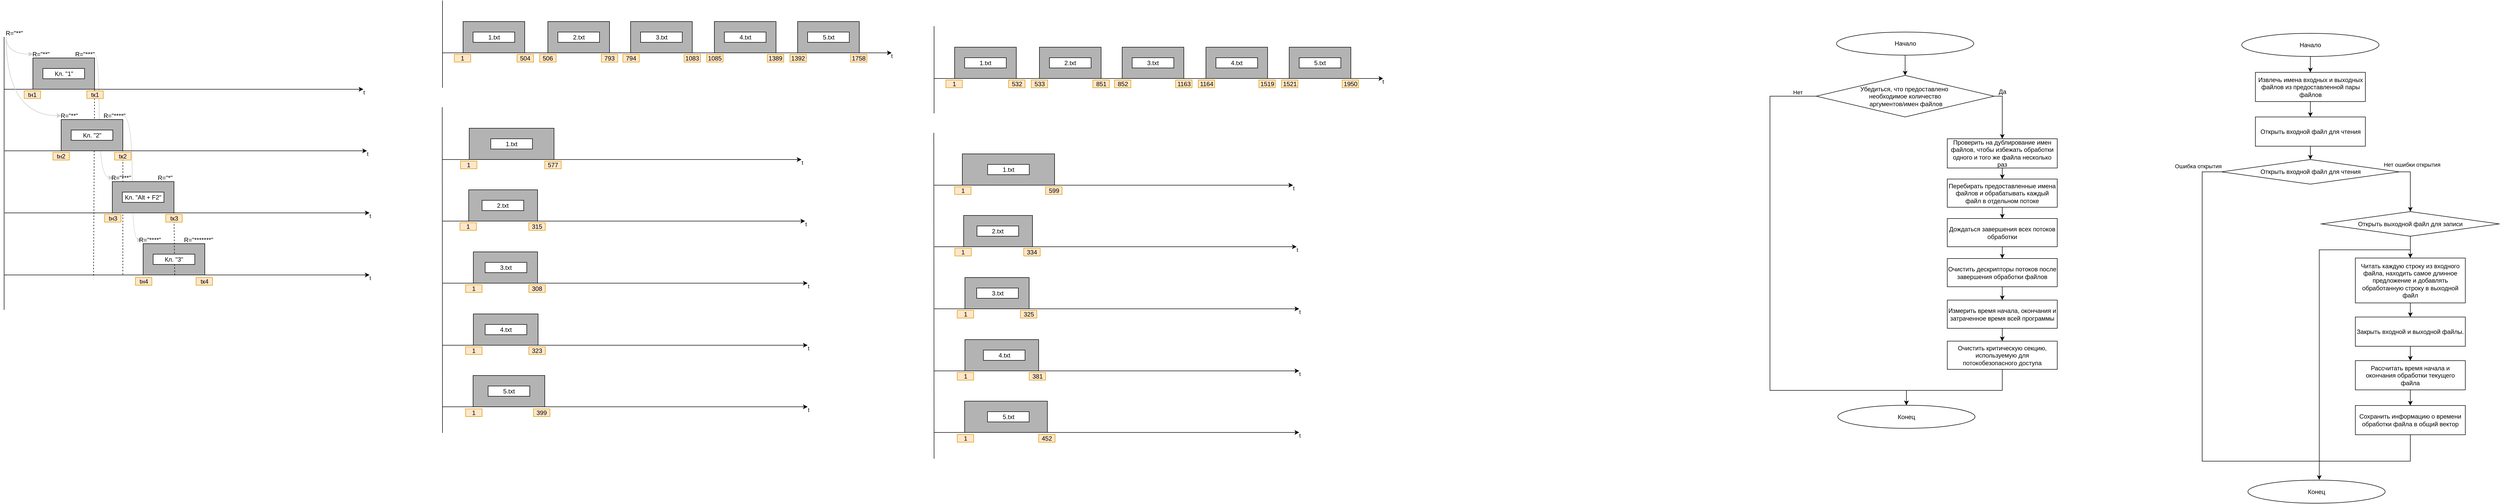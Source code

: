 <mxfile version="24.5.4" type="device">
  <diagram name="Страница — 1" id="N7Sg3UH5Ts3uhFPLQ2yA">
    <mxGraphModel dx="2266" dy="1137" grid="0" gridSize="10" guides="1" tooltips="1" connect="1" arrows="1" fold="1" page="1" pageScale="1" pageWidth="827" pageHeight="1169" math="0" shadow="0">
      <root>
        <mxCell id="0" />
        <mxCell id="1" parent="0" />
        <mxCell id="wEMUQGd51u5xN57m91uB-100" value="" style="rounded=0;whiteSpace=wrap;html=1;fillColor=#B3B3B3;strokeColor=#000000;" parent="1" vertex="1">
          <mxGeometry x="927" y="386" width="134" height="61" as="geometry" />
        </mxCell>
        <mxCell id="5lqwtr8k2KFm3o20Jcil-53" value="" style="endArrow=classic;html=1;rounded=0;exitX=1;exitY=0.5;exitDx=0;exitDy=0;entryX=0;entryY=0.5;entryDx=0;entryDy=0;edgeStyle=orthogonalEdgeStyle;curved=1;strokeColor=#CCCCCC;" parent="1" source="5lqwtr8k2KFm3o20Jcil-29" target="5lqwtr8k2KFm3o20Jcil-50" edge="1">
          <mxGeometry width="50" height="50" relative="1" as="geometry">
            <mxPoint x="315" y="272" as="sourcePoint" />
            <mxPoint x="365" y="222" as="targetPoint" />
          </mxGeometry>
        </mxCell>
        <mxCell id="5lqwtr8k2KFm3o20Jcil-49" value="" style="endArrow=classic;html=1;rounded=0;exitX=1;exitY=0.5;exitDx=0;exitDy=0;entryX=0;entryY=0.5;entryDx=0;entryDy=0;edgeStyle=orthogonalEdgeStyle;curved=1;strokeColor=#CCCCCC;" parent="1" source="5lqwtr8k2KFm3o20Jcil-25" target="5lqwtr8k2KFm3o20Jcil-40" edge="1">
          <mxGeometry width="50" height="50" relative="1" as="geometry">
            <mxPoint x="257" y="158" as="sourcePoint" />
            <mxPoint x="307" y="108" as="targetPoint" />
            <Array as="points">
              <mxPoint x="208" y="122" />
              <mxPoint x="208" y="362" />
            </Array>
          </mxGeometry>
        </mxCell>
        <mxCell id="5lqwtr8k2KFm3o20Jcil-17" value="" style="endArrow=none;dashed=1;html=1;rounded=0;entryX=1;entryY=1;entryDx=0;entryDy=0;" parent="1" target="5lqwtr8k2KFm3o20Jcil-13" edge="1">
          <mxGeometry width="50" height="50" relative="1" as="geometry">
            <mxPoint x="254" y="551" as="sourcePoint" />
            <mxPoint x="209" y="200" as="targetPoint" />
          </mxGeometry>
        </mxCell>
        <mxCell id="5lqwtr8k2KFm3o20Jcil-14" value="" style="endArrow=none;dashed=1;html=1;rounded=0;entryX=1;entryY=1;entryDx=0;entryDy=0;" parent="1" target="5lqwtr8k2KFm3o20Jcil-11" edge="1">
          <mxGeometry width="50" height="50" relative="1" as="geometry">
            <mxPoint x="197" y="553" as="sourcePoint" />
            <mxPoint x="109" y="235" as="targetPoint" />
          </mxGeometry>
        </mxCell>
        <mxCell id="5lqwtr8k2KFm3o20Jcil-1" value="" style="endArrow=none;html=1;rounded=0;strokeWidth=1;" parent="1" edge="1">
          <mxGeometry width="50" height="50" relative="1" as="geometry">
            <mxPoint x="23" y="620" as="sourcePoint" />
            <mxPoint x="23" y="88" as="targetPoint" />
          </mxGeometry>
        </mxCell>
        <mxCell id="5lqwtr8k2KFm3o20Jcil-3" value="" style="endArrow=classic;html=1;rounded=0;" parent="1" edge="1">
          <mxGeometry width="50" height="50" relative="1" as="geometry">
            <mxPoint x="23" y="190" as="sourcePoint" />
            <mxPoint x="722" y="190" as="targetPoint" />
          </mxGeometry>
        </mxCell>
        <mxCell id="5lqwtr8k2KFm3o20Jcil-4" value="t" style="edgeLabel;html=1;align=center;verticalAlign=middle;resizable=0;points=[];" parent="5lqwtr8k2KFm3o20Jcil-3" vertex="1" connectable="0">
          <mxGeometry x="0.98" y="-2" relative="1" as="geometry">
            <mxPoint x="8" y="4" as="offset" />
          </mxGeometry>
        </mxCell>
        <mxCell id="5lqwtr8k2KFm3o20Jcil-5" value="" style="endArrow=classic;html=1;rounded=0;" parent="1" edge="1">
          <mxGeometry width="50" height="50" relative="1" as="geometry">
            <mxPoint x="24" y="310" as="sourcePoint" />
            <mxPoint x="729" y="310" as="targetPoint" />
          </mxGeometry>
        </mxCell>
        <mxCell id="5lqwtr8k2KFm3o20Jcil-6" value="t" style="edgeLabel;html=1;align=center;verticalAlign=middle;resizable=0;points=[];" parent="5lqwtr8k2KFm3o20Jcil-5" vertex="1" connectable="0">
          <mxGeometry x="0.98" y="-2" relative="1" as="geometry">
            <mxPoint x="8" y="4" as="offset" />
          </mxGeometry>
        </mxCell>
        <mxCell id="5lqwtr8k2KFm3o20Jcil-7" value="" style="endArrow=classic;html=1;rounded=0;" parent="1" edge="1">
          <mxGeometry width="50" height="50" relative="1" as="geometry">
            <mxPoint x="24" y="431" as="sourcePoint" />
            <mxPoint x="734" y="431" as="targetPoint" />
          </mxGeometry>
        </mxCell>
        <mxCell id="5lqwtr8k2KFm3o20Jcil-8" value="t" style="edgeLabel;html=1;align=center;verticalAlign=middle;resizable=0;points=[];" parent="5lqwtr8k2KFm3o20Jcil-7" vertex="1" connectable="0">
          <mxGeometry x="0.98" y="-2" relative="1" as="geometry">
            <mxPoint x="8" y="4" as="offset" />
          </mxGeometry>
        </mxCell>
        <mxCell id="5lqwtr8k2KFm3o20Jcil-9" value="" style="endArrow=classic;html=1;rounded=0;" parent="1" edge="1">
          <mxGeometry width="50" height="50" relative="1" as="geometry">
            <mxPoint x="23" y="552" as="sourcePoint" />
            <mxPoint x="734" y="552" as="targetPoint" />
          </mxGeometry>
        </mxCell>
        <mxCell id="5lqwtr8k2KFm3o20Jcil-10" value="t" style="edgeLabel;html=1;align=center;verticalAlign=middle;resizable=0;points=[];" parent="5lqwtr8k2KFm3o20Jcil-9" vertex="1" connectable="0">
          <mxGeometry x="0.98" y="-2" relative="1" as="geometry">
            <mxPoint x="8" y="4" as="offset" />
          </mxGeometry>
        </mxCell>
        <mxCell id="5lqwtr8k2KFm3o20Jcil-11" value="" style="rounded=0;whiteSpace=wrap;html=1;fillColor=#B3B3B3;strokeColor=#000000;" parent="1" vertex="1">
          <mxGeometry x="79" y="129" width="120" height="61" as="geometry" />
        </mxCell>
        <mxCell id="5lqwtr8k2KFm3o20Jcil-12" value="" style="rounded=0;whiteSpace=wrap;html=1;fillColor=#B3B3B3;strokeColor=#000000;" parent="1" vertex="1">
          <mxGeometry x="233.5" y="370" width="120" height="61" as="geometry" />
        </mxCell>
        <mxCell id="5lqwtr8k2KFm3o20Jcil-13" value="" style="rounded=0;whiteSpace=wrap;html=1;fillColor=#B3B3B3;strokeColor=#000000;" parent="1" vertex="1">
          <mxGeometry x="134" y="249" width="120" height="61" as="geometry" />
        </mxCell>
        <mxCell id="5lqwtr8k2KFm3o20Jcil-18" value="" style="rounded=0;whiteSpace=wrap;html=1;fillColor=#B3B3B3;strokeColor=#000000;" parent="1" vertex="1">
          <mxGeometry x="293.5" y="491" width="120" height="61" as="geometry" />
        </mxCell>
        <mxCell id="5lqwtr8k2KFm3o20Jcil-19" value="" style="endArrow=none;dashed=1;html=1;rounded=0;entryX=1;entryY=1;entryDx=0;entryDy=0;" parent="1" target="5lqwtr8k2KFm3o20Jcil-12" edge="1">
          <mxGeometry width="50" height="50" relative="1" as="geometry">
            <mxPoint x="355" y="552" as="sourcePoint" />
            <mxPoint x="264" y="320" as="targetPoint" />
          </mxGeometry>
        </mxCell>
        <mxCell id="5lqwtr8k2KFm3o20Jcil-20" value="Кл. &quot;1&quot;" style="rounded=0;whiteSpace=wrap;html=1;" parent="1" vertex="1">
          <mxGeometry x="98.5" y="149.5" width="81" height="20" as="geometry" />
        </mxCell>
        <mxCell id="5lqwtr8k2KFm3o20Jcil-21" value="Кл. &quot;2&quot;" style="rounded=0;whiteSpace=wrap;html=1;" parent="1" vertex="1">
          <mxGeometry x="153.5" y="269.5" width="81" height="20" as="geometry" />
        </mxCell>
        <mxCell id="5lqwtr8k2KFm3o20Jcil-22" value="Кл. &quot;Alt + F2&quot;" style="rounded=0;whiteSpace=wrap;html=1;" parent="1" vertex="1">
          <mxGeometry x="253" y="390.5" width="81" height="20" as="geometry" />
        </mxCell>
        <mxCell id="5lqwtr8k2KFm3o20Jcil-23" value="Кл. &quot;3&quot;" style="rounded=0;whiteSpace=wrap;html=1;" parent="1" vertex="1">
          <mxGeometry x="313" y="511.5" width="81" height="20" as="geometry" />
        </mxCell>
        <mxCell id="5lqwtr8k2KFm3o20Jcil-24" value="R=&quot;**&quot;" style="text;html=1;align=center;verticalAlign=middle;whiteSpace=wrap;rounded=0;" parent="1" vertex="1">
          <mxGeometry x="79" y="114" width="32" height="15" as="geometry" />
        </mxCell>
        <mxCell id="5lqwtr8k2KFm3o20Jcil-25" value="R=&quot;***&quot;" style="text;html=1;align=center;verticalAlign=middle;whiteSpace=wrap;rounded=0;" parent="1" vertex="1">
          <mxGeometry x="162" y="114" width="37" height="15" as="geometry" />
        </mxCell>
        <mxCell id="5lqwtr8k2KFm3o20Jcil-28" value="R=&quot;**&quot;" style="text;html=1;align=center;verticalAlign=middle;whiteSpace=wrap;rounded=0;" parent="1" vertex="1">
          <mxGeometry x="134" y="234" width="32" height="15" as="geometry" />
        </mxCell>
        <mxCell id="5lqwtr8k2KFm3o20Jcil-29" value="R=&quot;****&quot;" style="text;html=1;align=center;verticalAlign=middle;whiteSpace=wrap;rounded=0;" parent="1" vertex="1">
          <mxGeometry x="222" y="234" width="32" height="15" as="geometry" />
        </mxCell>
        <mxCell id="5lqwtr8k2KFm3o20Jcil-31" value="tк1" style="text;html=1;align=center;verticalAlign=middle;whiteSpace=wrap;rounded=0;fillColor=#ffe6cc;strokeColor=#d79b00;" parent="1" vertex="1">
          <mxGeometry x="184" y="193" width="32" height="15" as="geometry" />
        </mxCell>
        <mxCell id="5lqwtr8k2KFm3o20Jcil-33" value="tн1" style="text;html=1;align=center;verticalAlign=middle;whiteSpace=wrap;rounded=0;fillColor=#ffe6cc;strokeColor=#d79b00;" parent="1" vertex="1">
          <mxGeometry x="62" y="193" width="32" height="15" as="geometry" />
        </mxCell>
        <mxCell id="5lqwtr8k2KFm3o20Jcil-38" value="tн2" style="text;html=1;align=center;verticalAlign=middle;whiteSpace=wrap;rounded=0;fillColor=#ffe6cc;strokeColor=#d79b00;" parent="1" vertex="1">
          <mxGeometry x="118" y="313" width="32" height="15" as="geometry" />
        </mxCell>
        <mxCell id="5lqwtr8k2KFm3o20Jcil-39" value="tк2" style="text;html=1;align=center;verticalAlign=middle;whiteSpace=wrap;rounded=0;fillColor=#ffe6cc;strokeColor=#d79b00;" parent="1" vertex="1">
          <mxGeometry x="238" y="313" width="32" height="15" as="geometry" />
        </mxCell>
        <mxCell id="5lqwtr8k2KFm3o20Jcil-40" value="R=&quot;***&quot;" style="text;html=1;align=center;verticalAlign=middle;whiteSpace=wrap;rounded=0;" parent="1" vertex="1">
          <mxGeometry x="234.5" y="355" width="32" height="15" as="geometry" />
        </mxCell>
        <mxCell id="5lqwtr8k2KFm3o20Jcil-41" value="R=&quot;*&quot;" style="text;html=1;align=center;verticalAlign=middle;whiteSpace=wrap;rounded=0;" parent="1" vertex="1">
          <mxGeometry x="317" y="355" width="39" height="15" as="geometry" />
        </mxCell>
        <mxCell id="5lqwtr8k2KFm3o20Jcil-42" value="tн3" style="text;html=1;align=center;verticalAlign=middle;whiteSpace=wrap;rounded=0;fillColor=#ffe6cc;strokeColor=#d79b00;" parent="1" vertex="1">
          <mxGeometry x="218.5" y="434" width="32" height="15" as="geometry" />
        </mxCell>
        <mxCell id="5lqwtr8k2KFm3o20Jcil-43" value="tк3" style="text;html=1;align=center;verticalAlign=middle;whiteSpace=wrap;rounded=0;fillColor=#ffe6cc;strokeColor=#d79b00;" parent="1" vertex="1">
          <mxGeometry x="337.5" y="434" width="32" height="15" as="geometry" />
        </mxCell>
        <mxCell id="5lqwtr8k2KFm3o20Jcil-44" value="tк4" style="text;html=1;align=center;verticalAlign=middle;whiteSpace=wrap;rounded=0;fillColor=#ffe6cc;strokeColor=#d79b00;" parent="1" vertex="1">
          <mxGeometry x="396.5" y="557" width="32" height="15" as="geometry" />
        </mxCell>
        <mxCell id="5lqwtr8k2KFm3o20Jcil-45" value="tн4" style="text;html=1;align=center;verticalAlign=middle;whiteSpace=wrap;rounded=0;fillColor=#ffe6cc;strokeColor=#d79b00;" parent="1" vertex="1">
          <mxGeometry x="278.5" y="557" width="32" height="15" as="geometry" />
        </mxCell>
        <mxCell id="5lqwtr8k2KFm3o20Jcil-46" value="R=&quot;**&quot;" style="text;html=1;align=center;verticalAlign=middle;whiteSpace=wrap;rounded=0;" parent="1" vertex="1">
          <mxGeometry x="27" y="73" width="32" height="15" as="geometry" />
        </mxCell>
        <mxCell id="5lqwtr8k2KFm3o20Jcil-47" value="" style="endArrow=classic;html=1;rounded=0;exitX=0;exitY=1;exitDx=0;exitDy=0;entryX=0;entryY=0.5;entryDx=0;entryDy=0;edgeStyle=orthogonalEdgeStyle;curved=1;strokeColor=#CCCCCC;" parent="1" source="5lqwtr8k2KFm3o20Jcil-46" target="5lqwtr8k2KFm3o20Jcil-24" edge="1">
          <mxGeometry width="50" height="50" relative="1" as="geometry">
            <mxPoint x="98" y="141" as="sourcePoint" />
            <mxPoint x="148" y="91" as="targetPoint" />
          </mxGeometry>
        </mxCell>
        <mxCell id="5lqwtr8k2KFm3o20Jcil-48" value="" style="endArrow=classic;html=1;rounded=0;exitX=0;exitY=1;exitDx=0;exitDy=0;entryX=0;entryY=0.5;entryDx=0;entryDy=0;edgeStyle=orthogonalEdgeStyle;curved=1;strokeColor=#CCCCCC;" parent="1" source="5lqwtr8k2KFm3o20Jcil-46" target="5lqwtr8k2KFm3o20Jcil-28" edge="1">
          <mxGeometry width="50" height="50" relative="1" as="geometry">
            <mxPoint x="122" y="70" as="sourcePoint" />
            <mxPoint x="172" y="20" as="targetPoint" />
          </mxGeometry>
        </mxCell>
        <mxCell id="5lqwtr8k2KFm3o20Jcil-50" value="R=&quot;****&quot;" style="text;html=1;align=center;verticalAlign=middle;whiteSpace=wrap;rounded=0;" parent="1" vertex="1">
          <mxGeometry x="290.5" y="476" width="32" height="15" as="geometry" />
        </mxCell>
        <mxCell id="5lqwtr8k2KFm3o20Jcil-51" value="R=&quot;*******&quot;" style="text;html=1;align=center;verticalAlign=middle;whiteSpace=wrap;rounded=0;" parent="1" vertex="1">
          <mxGeometry x="381.5" y="476" width="39" height="15" as="geometry" />
        </mxCell>
        <mxCell id="wEMUQGd51u5xN57m91uB-5" value="" style="endArrow=none;html=1;rounded=0;strokeWidth=1;" parent="1" edge="1">
          <mxGeometry width="50" height="50" relative="1" as="geometry">
            <mxPoint x="876" y="187" as="sourcePoint" />
            <mxPoint x="876" y="17" as="targetPoint" />
          </mxGeometry>
        </mxCell>
        <mxCell id="wEMUQGd51u5xN57m91uB-6" value="" style="endArrow=classic;html=1;rounded=0;" parent="1" edge="1">
          <mxGeometry width="50" height="50" relative="1" as="geometry">
            <mxPoint x="876" y="119" as="sourcePoint" />
            <mxPoint x="1750" y="119" as="targetPoint" />
          </mxGeometry>
        </mxCell>
        <mxCell id="wEMUQGd51u5xN57m91uB-7" value="t" style="edgeLabel;html=1;align=center;verticalAlign=middle;resizable=0;points=[];" parent="wEMUQGd51u5xN57m91uB-6" vertex="1" connectable="0">
          <mxGeometry x="0.98" y="-2" relative="1" as="geometry">
            <mxPoint x="8" y="4" as="offset" />
          </mxGeometry>
        </mxCell>
        <mxCell id="wEMUQGd51u5xN57m91uB-14" value="" style="rounded=0;whiteSpace=wrap;html=1;fillColor=#B3B3B3;strokeColor=#000000;" parent="1" vertex="1">
          <mxGeometry x="916" y="58" width="120" height="61" as="geometry" />
        </mxCell>
        <mxCell id="wEMUQGd51u5xN57m91uB-15" value="" style="rounded=0;whiteSpace=wrap;html=1;fillColor=#B3B3B3;strokeColor=#000000;" parent="1" vertex="1">
          <mxGeometry x="1242" y="58" width="120" height="61" as="geometry" />
        </mxCell>
        <mxCell id="wEMUQGd51u5xN57m91uB-16" value="" style="rounded=0;whiteSpace=wrap;html=1;fillColor=#B3B3B3;strokeColor=#000000;" parent="1" vertex="1">
          <mxGeometry x="1081" y="58" width="120" height="61" as="geometry" />
        </mxCell>
        <mxCell id="wEMUQGd51u5xN57m91uB-17" value="" style="rounded=0;whiteSpace=wrap;html=1;fillColor=#B3B3B3;strokeColor=#000000;" parent="1" vertex="1">
          <mxGeometry x="1405" y="58" width="120" height="61" as="geometry" />
        </mxCell>
        <mxCell id="wEMUQGd51u5xN57m91uB-19" value="1.txt" style="rounded=0;whiteSpace=wrap;html=1;" parent="1" vertex="1">
          <mxGeometry x="935.5" y="78.5" width="81" height="20" as="geometry" />
        </mxCell>
        <mxCell id="wEMUQGd51u5xN57m91uB-20" value="2.txt" style="rounded=0;whiteSpace=wrap;html=1;" parent="1" vertex="1">
          <mxGeometry x="1100.5" y="78.5" width="81" height="20" as="geometry" />
        </mxCell>
        <mxCell id="wEMUQGd51u5xN57m91uB-21" value="3.txt" style="rounded=0;whiteSpace=wrap;html=1;" parent="1" vertex="1">
          <mxGeometry x="1261.5" y="78.5" width="81" height="20" as="geometry" />
        </mxCell>
        <mxCell id="wEMUQGd51u5xN57m91uB-22" value="4.txt" style="rounded=0;whiteSpace=wrap;html=1;" parent="1" vertex="1">
          <mxGeometry x="1424.5" y="78.5" width="81" height="20" as="geometry" />
        </mxCell>
        <mxCell id="wEMUQGd51u5xN57m91uB-27" value="504" style="text;html=1;align=center;verticalAlign=middle;whiteSpace=wrap;rounded=0;fillColor=#ffe6cc;strokeColor=#d79b00;" parent="1" vertex="1">
          <mxGeometry x="1021" y="122" width="32" height="15" as="geometry" />
        </mxCell>
        <mxCell id="wEMUQGd51u5xN57m91uB-28" value="1" style="text;html=1;align=center;verticalAlign=middle;whiteSpace=wrap;rounded=0;fillColor=#ffe6cc;strokeColor=#d79b00;" parent="1" vertex="1">
          <mxGeometry x="899" y="122" width="32" height="15" as="geometry" />
        </mxCell>
        <mxCell id="wEMUQGd51u5xN57m91uB-29" value="506" style="text;html=1;align=center;verticalAlign=middle;whiteSpace=wrap;rounded=0;fillColor=#ffe6cc;strokeColor=#d79b00;" parent="1" vertex="1">
          <mxGeometry x="1065" y="122" width="32" height="15" as="geometry" />
        </mxCell>
        <mxCell id="wEMUQGd51u5xN57m91uB-30" value="793" style="text;html=1;align=center;verticalAlign=middle;whiteSpace=wrap;rounded=0;fillColor=#ffe6cc;strokeColor=#d79b00;" parent="1" vertex="1">
          <mxGeometry x="1185" y="122" width="32" height="15" as="geometry" />
        </mxCell>
        <mxCell id="wEMUQGd51u5xN57m91uB-33" value="794" style="text;html=1;align=center;verticalAlign=middle;whiteSpace=wrap;rounded=0;fillColor=#ffe6cc;strokeColor=#d79b00;" parent="1" vertex="1">
          <mxGeometry x="1227" y="122" width="32" height="15" as="geometry" />
        </mxCell>
        <mxCell id="wEMUQGd51u5xN57m91uB-34" value="1083" style="text;html=1;align=center;verticalAlign=middle;whiteSpace=wrap;rounded=0;fillColor=#ffe6cc;strokeColor=#d79b00;" parent="1" vertex="1">
          <mxGeometry x="1346" y="122" width="32" height="15" as="geometry" />
        </mxCell>
        <mxCell id="wEMUQGd51u5xN57m91uB-35" value="1389" style="text;html=1;align=center;verticalAlign=middle;whiteSpace=wrap;rounded=0;fillColor=#ffe6cc;strokeColor=#d79b00;" parent="1" vertex="1">
          <mxGeometry x="1508" y="122" width="32" height="15" as="geometry" />
        </mxCell>
        <mxCell id="wEMUQGd51u5xN57m91uB-36" value="1085" style="text;html=1;align=center;verticalAlign=middle;whiteSpace=wrap;rounded=0;fillColor=#ffe6cc;strokeColor=#d79b00;" parent="1" vertex="1">
          <mxGeometry x="1390" y="122" width="32" height="15" as="geometry" />
        </mxCell>
        <mxCell id="wEMUQGd51u5xN57m91uB-42" value="" style="rounded=0;whiteSpace=wrap;html=1;fillColor=#B3B3B3;strokeColor=#000000;" parent="1" vertex="1">
          <mxGeometry x="1567" y="58" width="120" height="61" as="geometry" />
        </mxCell>
        <mxCell id="wEMUQGd51u5xN57m91uB-43" value="5.txt" style="rounded=0;whiteSpace=wrap;html=1;" parent="1" vertex="1">
          <mxGeometry x="1586.5" y="78.5" width="81" height="20" as="geometry" />
        </mxCell>
        <mxCell id="wEMUQGd51u5xN57m91uB-44" value="1758" style="text;html=1;align=center;verticalAlign=middle;whiteSpace=wrap;rounded=0;fillColor=#ffe6cc;strokeColor=#d79b00;" parent="1" vertex="1">
          <mxGeometry x="1670" y="122" width="32" height="15" as="geometry" />
        </mxCell>
        <mxCell id="wEMUQGd51u5xN57m91uB-45" value="1392" style="text;html=1;align=center;verticalAlign=middle;whiteSpace=wrap;rounded=0;fillColor=#ffe6cc;strokeColor=#d79b00;" parent="1" vertex="1">
          <mxGeometry x="1552" y="122" width="32" height="15" as="geometry" />
        </mxCell>
        <mxCell id="wEMUQGd51u5xN57m91uB-52" value="" style="endArrow=none;html=1;rounded=0;strokeWidth=1;" parent="1" edge="1">
          <mxGeometry width="50" height="50" relative="1" as="geometry">
            <mxPoint x="876" y="860" as="sourcePoint" />
            <mxPoint x="875.5" y="225" as="targetPoint" />
          </mxGeometry>
        </mxCell>
        <mxCell id="wEMUQGd51u5xN57m91uB-53" value="" style="endArrow=classic;html=1;rounded=0;" parent="1" edge="1">
          <mxGeometry width="50" height="50" relative="1" as="geometry">
            <mxPoint x="875.5" y="327" as="sourcePoint" />
            <mxPoint x="1574.5" y="327" as="targetPoint" />
          </mxGeometry>
        </mxCell>
        <mxCell id="wEMUQGd51u5xN57m91uB-54" value="t" style="edgeLabel;html=1;align=center;verticalAlign=middle;resizable=0;points=[];" parent="wEMUQGd51u5xN57m91uB-53" vertex="1" connectable="0">
          <mxGeometry x="0.98" y="-2" relative="1" as="geometry">
            <mxPoint x="8" y="4" as="offset" />
          </mxGeometry>
        </mxCell>
        <mxCell id="wEMUQGd51u5xN57m91uB-55" value="" style="endArrow=classic;html=1;rounded=0;" parent="1" edge="1">
          <mxGeometry width="50" height="50" relative="1" as="geometry">
            <mxPoint x="876.5" y="447" as="sourcePoint" />
            <mxPoint x="1581.5" y="447" as="targetPoint" />
          </mxGeometry>
        </mxCell>
        <mxCell id="wEMUQGd51u5xN57m91uB-56" value="t" style="edgeLabel;html=1;align=center;verticalAlign=middle;resizable=0;points=[];" parent="wEMUQGd51u5xN57m91uB-55" vertex="1" connectable="0">
          <mxGeometry x="0.98" y="-2" relative="1" as="geometry">
            <mxPoint x="8" y="4" as="offset" />
          </mxGeometry>
        </mxCell>
        <mxCell id="wEMUQGd51u5xN57m91uB-57" value="" style="endArrow=classic;html=1;rounded=0;" parent="1" edge="1">
          <mxGeometry width="50" height="50" relative="1" as="geometry">
            <mxPoint x="876.5" y="568" as="sourcePoint" />
            <mxPoint x="1586.5" y="568" as="targetPoint" />
          </mxGeometry>
        </mxCell>
        <mxCell id="wEMUQGd51u5xN57m91uB-58" value="t" style="edgeLabel;html=1;align=center;verticalAlign=middle;resizable=0;points=[];" parent="wEMUQGd51u5xN57m91uB-57" vertex="1" connectable="0">
          <mxGeometry x="0.98" y="-2" relative="1" as="geometry">
            <mxPoint x="8" y="4" as="offset" />
          </mxGeometry>
        </mxCell>
        <mxCell id="wEMUQGd51u5xN57m91uB-59" value="" style="endArrow=classic;html=1;rounded=0;" parent="1" edge="1">
          <mxGeometry width="50" height="50" relative="1" as="geometry">
            <mxPoint x="875.5" y="689" as="sourcePoint" />
            <mxPoint x="1586.5" y="689" as="targetPoint" />
          </mxGeometry>
        </mxCell>
        <mxCell id="wEMUQGd51u5xN57m91uB-60" value="t" style="edgeLabel;html=1;align=center;verticalAlign=middle;resizable=0;points=[];" parent="wEMUQGd51u5xN57m91uB-59" vertex="1" connectable="0">
          <mxGeometry x="0.98" y="-2" relative="1" as="geometry">
            <mxPoint x="8" y="4" as="offset" />
          </mxGeometry>
        </mxCell>
        <mxCell id="wEMUQGd51u5xN57m91uB-61" value="" style="rounded=0;whiteSpace=wrap;html=1;fillColor=#B3B3B3;strokeColor=#000000;" parent="1" vertex="1">
          <mxGeometry x="928" y="266" width="165" height="61" as="geometry" />
        </mxCell>
        <mxCell id="wEMUQGd51u5xN57m91uB-62" value="" style="rounded=0;whiteSpace=wrap;html=1;fillColor=#B3B3B3;strokeColor=#000000;" parent="1" vertex="1">
          <mxGeometry x="936" y="507" width="125" height="61" as="geometry" />
        </mxCell>
        <mxCell id="wEMUQGd51u5xN57m91uB-64" value="" style="rounded=0;whiteSpace=wrap;html=1;fillColor=#B3B3B3;strokeColor=#000000;" parent="1" vertex="1">
          <mxGeometry x="936" y="628" width="126" height="61" as="geometry" />
        </mxCell>
        <mxCell id="wEMUQGd51u5xN57m91uB-66" value="1.txt" style="rounded=0;whiteSpace=wrap;html=1;" parent="1" vertex="1">
          <mxGeometry x="970" y="286.5" width="81" height="20" as="geometry" />
        </mxCell>
        <mxCell id="wEMUQGd51u5xN57m91uB-67" value="2.txt" style="rounded=0;whiteSpace=wrap;html=1;" parent="1" vertex="1">
          <mxGeometry x="953" y="406.5" width="81" height="20" as="geometry" />
        </mxCell>
        <mxCell id="wEMUQGd51u5xN57m91uB-68" value="3.txt" style="rounded=0;whiteSpace=wrap;html=1;" parent="1" vertex="1">
          <mxGeometry x="959" y="527.5" width="81" height="20" as="geometry" />
        </mxCell>
        <mxCell id="wEMUQGd51u5xN57m91uB-69" value="4.txt" style="rounded=0;whiteSpace=wrap;html=1;" parent="1" vertex="1">
          <mxGeometry x="959" y="648.5" width="81" height="20" as="geometry" />
        </mxCell>
        <mxCell id="wEMUQGd51u5xN57m91uB-74" value="577" style="text;html=1;align=center;verticalAlign=middle;whiteSpace=wrap;rounded=0;fillColor=#ffe6cc;strokeColor=#d79b00;" parent="1" vertex="1">
          <mxGeometry x="1075" y="330" width="32" height="15" as="geometry" />
        </mxCell>
        <mxCell id="wEMUQGd51u5xN57m91uB-75" value="1" style="text;html=1;align=center;verticalAlign=middle;whiteSpace=wrap;rounded=0;fillColor=#ffe6cc;strokeColor=#d79b00;" parent="1" vertex="1">
          <mxGeometry x="911" y="330" width="32" height="15" as="geometry" />
        </mxCell>
        <mxCell id="wEMUQGd51u5xN57m91uB-76" value="1" style="text;html=1;align=center;verticalAlign=middle;whiteSpace=wrap;rounded=0;fillColor=#ffe6cc;strokeColor=#d79b00;" parent="1" vertex="1">
          <mxGeometry x="910" y="450" width="32" height="15" as="geometry" />
        </mxCell>
        <mxCell id="wEMUQGd51u5xN57m91uB-77" value="315" style="text;html=1;align=center;verticalAlign=middle;whiteSpace=wrap;rounded=0;fillColor=#ffe6cc;strokeColor=#d79b00;" parent="1" vertex="1">
          <mxGeometry x="1044" y="450" width="32" height="15" as="geometry" />
        </mxCell>
        <mxCell id="wEMUQGd51u5xN57m91uB-80" value="1" style="text;html=1;align=center;verticalAlign=middle;whiteSpace=wrap;rounded=0;fillColor=#ffe6cc;strokeColor=#d79b00;" parent="1" vertex="1">
          <mxGeometry x="921" y="571" width="32" height="15" as="geometry" />
        </mxCell>
        <mxCell id="wEMUQGd51u5xN57m91uB-81" value="308" style="text;html=1;align=center;verticalAlign=middle;whiteSpace=wrap;rounded=0;fillColor=#ffe6cc;strokeColor=#d79b00;" parent="1" vertex="1">
          <mxGeometry x="1044" y="571" width="32" height="15" as="geometry" />
        </mxCell>
        <mxCell id="wEMUQGd51u5xN57m91uB-82" value="323" style="text;html=1;align=center;verticalAlign=middle;whiteSpace=wrap;rounded=0;fillColor=#ffe6cc;strokeColor=#d79b00;" parent="1" vertex="1">
          <mxGeometry x="1044" y="692" width="32" height="15" as="geometry" />
        </mxCell>
        <mxCell id="wEMUQGd51u5xN57m91uB-83" value="1" style="text;html=1;align=center;verticalAlign=middle;whiteSpace=wrap;rounded=0;fillColor=#ffe6cc;strokeColor=#d79b00;" parent="1" vertex="1">
          <mxGeometry x="921" y="692" width="32" height="15" as="geometry" />
        </mxCell>
        <mxCell id="wEMUQGd51u5xN57m91uB-93" value="" style="endArrow=classic;html=1;rounded=0;" parent="1" edge="1">
          <mxGeometry width="50" height="50" relative="1" as="geometry">
            <mxPoint x="875.5" y="809" as="sourcePoint" />
            <mxPoint x="1586.5" y="809" as="targetPoint" />
          </mxGeometry>
        </mxCell>
        <mxCell id="wEMUQGd51u5xN57m91uB-94" value="t" style="edgeLabel;html=1;align=center;verticalAlign=middle;resizable=0;points=[];" parent="wEMUQGd51u5xN57m91uB-93" vertex="1" connectable="0">
          <mxGeometry x="0.98" y="-2" relative="1" as="geometry">
            <mxPoint x="8" y="4" as="offset" />
          </mxGeometry>
        </mxCell>
        <mxCell id="wEMUQGd51u5xN57m91uB-95" value="" style="rounded=0;whiteSpace=wrap;html=1;fillColor=#B3B3B3;strokeColor=#000000;" parent="1" vertex="1">
          <mxGeometry x="935.5" y="748" width="139.5" height="61" as="geometry" />
        </mxCell>
        <mxCell id="wEMUQGd51u5xN57m91uB-96" value="5.txt" style="rounded=0;whiteSpace=wrap;html=1;" parent="1" vertex="1">
          <mxGeometry x="964.75" y="768.5" width="81" height="20" as="geometry" />
        </mxCell>
        <mxCell id="wEMUQGd51u5xN57m91uB-97" value="399" style="text;html=1;align=center;verticalAlign=middle;whiteSpace=wrap;rounded=0;fillColor=#ffe6cc;strokeColor=#d79b00;" parent="1" vertex="1">
          <mxGeometry x="1053" y="813" width="32" height="15" as="geometry" />
        </mxCell>
        <mxCell id="wEMUQGd51u5xN57m91uB-98" value="1" style="text;html=1;align=center;verticalAlign=middle;whiteSpace=wrap;rounded=0;fillColor=#ffe6cc;strokeColor=#d79b00;" parent="1" vertex="1">
          <mxGeometry x="921" y="813" width="32" height="15" as="geometry" />
        </mxCell>
        <mxCell id="wEMUQGd51u5xN57m91uB-104" value="" style="rounded=0;whiteSpace=wrap;html=1;fillColor=#B3B3B3;strokeColor=#000000;" parent="1" vertex="1">
          <mxGeometry x="1890" y="436" width="134" height="61" as="geometry" />
        </mxCell>
        <mxCell id="wEMUQGd51u5xN57m91uB-105" value="" style="endArrow=none;html=1;rounded=0;strokeWidth=1;" parent="1" edge="1">
          <mxGeometry width="50" height="50" relative="1" as="geometry">
            <mxPoint x="1832.5" y="237" as="sourcePoint" />
            <mxPoint x="1832.5" y="67" as="targetPoint" />
          </mxGeometry>
        </mxCell>
        <mxCell id="wEMUQGd51u5xN57m91uB-106" value="" style="endArrow=classic;html=1;rounded=0;" parent="1" edge="1">
          <mxGeometry width="50" height="50" relative="1" as="geometry">
            <mxPoint x="1832.5" y="169" as="sourcePoint" />
            <mxPoint x="2706.5" y="169" as="targetPoint" />
          </mxGeometry>
        </mxCell>
        <mxCell id="wEMUQGd51u5xN57m91uB-107" value="t" style="edgeLabel;html=1;align=center;verticalAlign=middle;resizable=0;points=[];" parent="wEMUQGd51u5xN57m91uB-106" vertex="1" connectable="0">
          <mxGeometry x="0.98" y="-2" relative="1" as="geometry">
            <mxPoint x="8" y="4" as="offset" />
          </mxGeometry>
        </mxCell>
        <mxCell id="wEMUQGd51u5xN57m91uB-108" value="" style="rounded=0;whiteSpace=wrap;html=1;fillColor=#B3B3B3;strokeColor=#000000;" parent="1" vertex="1">
          <mxGeometry x="1872.5" y="108" width="120" height="61" as="geometry" />
        </mxCell>
        <mxCell id="wEMUQGd51u5xN57m91uB-109" value="" style="rounded=0;whiteSpace=wrap;html=1;fillColor=#B3B3B3;strokeColor=#000000;" parent="1" vertex="1">
          <mxGeometry x="2198.5" y="108" width="120" height="61" as="geometry" />
        </mxCell>
        <mxCell id="wEMUQGd51u5xN57m91uB-110" value="" style="rounded=0;whiteSpace=wrap;html=1;fillColor=#B3B3B3;strokeColor=#000000;" parent="1" vertex="1">
          <mxGeometry x="2037.5" y="108" width="120" height="61" as="geometry" />
        </mxCell>
        <mxCell id="wEMUQGd51u5xN57m91uB-111" value="" style="rounded=0;whiteSpace=wrap;html=1;fillColor=#B3B3B3;strokeColor=#000000;" parent="1" vertex="1">
          <mxGeometry x="2361.5" y="108" width="120" height="61" as="geometry" />
        </mxCell>
        <mxCell id="wEMUQGd51u5xN57m91uB-112" value="1.txt" style="rounded=0;whiteSpace=wrap;html=1;" parent="1" vertex="1">
          <mxGeometry x="1892" y="128.5" width="81" height="20" as="geometry" />
        </mxCell>
        <mxCell id="wEMUQGd51u5xN57m91uB-113" value="2.txt" style="rounded=0;whiteSpace=wrap;html=1;" parent="1" vertex="1">
          <mxGeometry x="2057" y="128.5" width="81" height="20" as="geometry" />
        </mxCell>
        <mxCell id="wEMUQGd51u5xN57m91uB-114" value="3.txt" style="rounded=0;whiteSpace=wrap;html=1;" parent="1" vertex="1">
          <mxGeometry x="2218" y="128.5" width="81" height="20" as="geometry" />
        </mxCell>
        <mxCell id="wEMUQGd51u5xN57m91uB-115" value="4.txt" style="rounded=0;whiteSpace=wrap;html=1;" parent="1" vertex="1">
          <mxGeometry x="2381" y="128.5" width="81" height="20" as="geometry" />
        </mxCell>
        <mxCell id="wEMUQGd51u5xN57m91uB-116" value="532" style="text;html=1;align=center;verticalAlign=middle;whiteSpace=wrap;rounded=0;fillColor=#ffe6cc;strokeColor=#d79b00;" parent="1" vertex="1">
          <mxGeometry x="1977.5" y="172" width="32" height="15" as="geometry" />
        </mxCell>
        <mxCell id="wEMUQGd51u5xN57m91uB-117" value="1" style="text;html=1;align=center;verticalAlign=middle;whiteSpace=wrap;rounded=0;fillColor=#ffe6cc;strokeColor=#d79b00;" parent="1" vertex="1">
          <mxGeometry x="1855.5" y="172" width="32" height="15" as="geometry" />
        </mxCell>
        <mxCell id="wEMUQGd51u5xN57m91uB-118" value="533" style="text;html=1;align=center;verticalAlign=middle;whiteSpace=wrap;rounded=0;fillColor=#ffe6cc;strokeColor=#d79b00;" parent="1" vertex="1">
          <mxGeometry x="2021.5" y="172" width="32" height="15" as="geometry" />
        </mxCell>
        <mxCell id="wEMUQGd51u5xN57m91uB-119" value="851" style="text;html=1;align=center;verticalAlign=middle;whiteSpace=wrap;rounded=0;fillColor=#ffe6cc;strokeColor=#d79b00;" parent="1" vertex="1">
          <mxGeometry x="2141.5" y="172" width="32" height="15" as="geometry" />
        </mxCell>
        <mxCell id="wEMUQGd51u5xN57m91uB-120" value="852" style="text;html=1;align=center;verticalAlign=middle;whiteSpace=wrap;rounded=0;fillColor=#ffe6cc;strokeColor=#d79b00;" parent="1" vertex="1">
          <mxGeometry x="2183.5" y="172" width="32" height="15" as="geometry" />
        </mxCell>
        <mxCell id="wEMUQGd51u5xN57m91uB-121" value="1163" style="text;html=1;align=center;verticalAlign=middle;whiteSpace=wrap;rounded=0;fillColor=#ffe6cc;strokeColor=#d79b00;" parent="1" vertex="1">
          <mxGeometry x="2302.5" y="172" width="32" height="15" as="geometry" />
        </mxCell>
        <mxCell id="wEMUQGd51u5xN57m91uB-122" value="1519" style="text;html=1;align=center;verticalAlign=middle;whiteSpace=wrap;rounded=0;fillColor=#ffe6cc;strokeColor=#d79b00;" parent="1" vertex="1">
          <mxGeometry x="2464.5" y="172" width="32" height="15" as="geometry" />
        </mxCell>
        <mxCell id="wEMUQGd51u5xN57m91uB-123" value="1164" style="text;html=1;align=center;verticalAlign=middle;whiteSpace=wrap;rounded=0;fillColor=#ffe6cc;strokeColor=#d79b00;" parent="1" vertex="1">
          <mxGeometry x="2346.5" y="172" width="32" height="15" as="geometry" />
        </mxCell>
        <mxCell id="wEMUQGd51u5xN57m91uB-124" value="" style="rounded=0;whiteSpace=wrap;html=1;fillColor=#B3B3B3;strokeColor=#000000;" parent="1" vertex="1">
          <mxGeometry x="2523.5" y="108" width="120" height="61" as="geometry" />
        </mxCell>
        <mxCell id="wEMUQGd51u5xN57m91uB-125" value="5.txt" style="rounded=0;whiteSpace=wrap;html=1;" parent="1" vertex="1">
          <mxGeometry x="2543" y="128.5" width="81" height="20" as="geometry" />
        </mxCell>
        <mxCell id="wEMUQGd51u5xN57m91uB-126" value="1950" style="text;html=1;align=center;verticalAlign=middle;whiteSpace=wrap;rounded=0;fillColor=#ffe6cc;strokeColor=#d79b00;" parent="1" vertex="1">
          <mxGeometry x="2626.5" y="172" width="32" height="15" as="geometry" />
        </mxCell>
        <mxCell id="wEMUQGd51u5xN57m91uB-127" value="1521" style="text;html=1;align=center;verticalAlign=middle;whiteSpace=wrap;rounded=0;fillColor=#ffe6cc;strokeColor=#d79b00;" parent="1" vertex="1">
          <mxGeometry x="2508.5" y="172" width="32" height="15" as="geometry" />
        </mxCell>
        <mxCell id="wEMUQGd51u5xN57m91uB-128" value="" style="endArrow=none;html=1;rounded=0;strokeWidth=1;" parent="1" edge="1">
          <mxGeometry width="50" height="50" relative="1" as="geometry">
            <mxPoint x="1832.5" y="910" as="sourcePoint" />
            <mxPoint x="1832" y="275" as="targetPoint" />
          </mxGeometry>
        </mxCell>
        <mxCell id="wEMUQGd51u5xN57m91uB-129" value="" style="endArrow=classic;html=1;rounded=0;" parent="1" edge="1">
          <mxGeometry width="50" height="50" relative="1" as="geometry">
            <mxPoint x="1832" y="377" as="sourcePoint" />
            <mxPoint x="2531" y="377" as="targetPoint" />
          </mxGeometry>
        </mxCell>
        <mxCell id="wEMUQGd51u5xN57m91uB-130" value="t" style="edgeLabel;html=1;align=center;verticalAlign=middle;resizable=0;points=[];" parent="wEMUQGd51u5xN57m91uB-129" vertex="1" connectable="0">
          <mxGeometry x="0.98" y="-2" relative="1" as="geometry">
            <mxPoint x="8" y="4" as="offset" />
          </mxGeometry>
        </mxCell>
        <mxCell id="wEMUQGd51u5xN57m91uB-131" value="" style="endArrow=classic;html=1;rounded=0;" parent="1" edge="1">
          <mxGeometry width="50" height="50" relative="1" as="geometry">
            <mxPoint x="1833" y="497" as="sourcePoint" />
            <mxPoint x="2538" y="497" as="targetPoint" />
          </mxGeometry>
        </mxCell>
        <mxCell id="wEMUQGd51u5xN57m91uB-132" value="t" style="edgeLabel;html=1;align=center;verticalAlign=middle;resizable=0;points=[];" parent="wEMUQGd51u5xN57m91uB-131" vertex="1" connectable="0">
          <mxGeometry x="0.98" y="-2" relative="1" as="geometry">
            <mxPoint x="8" y="4" as="offset" />
          </mxGeometry>
        </mxCell>
        <mxCell id="wEMUQGd51u5xN57m91uB-133" value="" style="endArrow=classic;html=1;rounded=0;" parent="1" edge="1">
          <mxGeometry width="50" height="50" relative="1" as="geometry">
            <mxPoint x="1833" y="618" as="sourcePoint" />
            <mxPoint x="2543" y="618" as="targetPoint" />
          </mxGeometry>
        </mxCell>
        <mxCell id="wEMUQGd51u5xN57m91uB-134" value="t" style="edgeLabel;html=1;align=center;verticalAlign=middle;resizable=0;points=[];" parent="wEMUQGd51u5xN57m91uB-133" vertex="1" connectable="0">
          <mxGeometry x="0.98" y="-2" relative="1" as="geometry">
            <mxPoint x="8" y="4" as="offset" />
          </mxGeometry>
        </mxCell>
        <mxCell id="wEMUQGd51u5xN57m91uB-135" value="" style="endArrow=classic;html=1;rounded=0;" parent="1" edge="1">
          <mxGeometry width="50" height="50" relative="1" as="geometry">
            <mxPoint x="1832" y="739" as="sourcePoint" />
            <mxPoint x="2543" y="739" as="targetPoint" />
          </mxGeometry>
        </mxCell>
        <mxCell id="wEMUQGd51u5xN57m91uB-136" value="t" style="edgeLabel;html=1;align=center;verticalAlign=middle;resizable=0;points=[];" parent="wEMUQGd51u5xN57m91uB-135" vertex="1" connectable="0">
          <mxGeometry x="0.98" y="-2" relative="1" as="geometry">
            <mxPoint x="8" y="4" as="offset" />
          </mxGeometry>
        </mxCell>
        <mxCell id="wEMUQGd51u5xN57m91uB-137" value="" style="rounded=0;whiteSpace=wrap;html=1;fillColor=#B3B3B3;strokeColor=#000000;" parent="1" vertex="1">
          <mxGeometry x="1887.5" y="316" width="179.5" height="61" as="geometry" />
        </mxCell>
        <mxCell id="wEMUQGd51u5xN57m91uB-138" value="" style="rounded=0;whiteSpace=wrap;html=1;fillColor=#B3B3B3;strokeColor=#000000;" parent="1" vertex="1">
          <mxGeometry x="1892.5" y="557" width="125" height="61" as="geometry" />
        </mxCell>
        <mxCell id="wEMUQGd51u5xN57m91uB-139" value="" style="rounded=0;whiteSpace=wrap;html=1;fillColor=#B3B3B3;strokeColor=#000000;" parent="1" vertex="1">
          <mxGeometry x="1892.5" y="678" width="143.5" height="61" as="geometry" />
        </mxCell>
        <mxCell id="wEMUQGd51u5xN57m91uB-140" value="1.txt" style="rounded=0;whiteSpace=wrap;html=1;" parent="1" vertex="1">
          <mxGeometry x="1936.75" y="336.5" width="81" height="20" as="geometry" />
        </mxCell>
        <mxCell id="wEMUQGd51u5xN57m91uB-141" value="2.txt" style="rounded=0;whiteSpace=wrap;html=1;" parent="1" vertex="1">
          <mxGeometry x="1916" y="456.5" width="81" height="20" as="geometry" />
        </mxCell>
        <mxCell id="wEMUQGd51u5xN57m91uB-142" value="3.txt" style="rounded=0;whiteSpace=wrap;html=1;" parent="1" vertex="1">
          <mxGeometry x="1915.5" y="577.5" width="81" height="20" as="geometry" />
        </mxCell>
        <mxCell id="wEMUQGd51u5xN57m91uB-143" value="4.txt" style="rounded=0;whiteSpace=wrap;html=1;" parent="1" vertex="1">
          <mxGeometry x="1928.5" y="698.5" width="81" height="20" as="geometry" />
        </mxCell>
        <mxCell id="wEMUQGd51u5xN57m91uB-144" value="599" style="text;html=1;align=center;verticalAlign=middle;whiteSpace=wrap;rounded=0;fillColor=#ffe6cc;strokeColor=#d79b00;" parent="1" vertex="1">
          <mxGeometry x="2049.5" y="380" width="32" height="15" as="geometry" />
        </mxCell>
        <mxCell id="wEMUQGd51u5xN57m91uB-145" value="1" style="text;html=1;align=center;verticalAlign=middle;whiteSpace=wrap;rounded=0;fillColor=#ffe6cc;strokeColor=#d79b00;" parent="1" vertex="1">
          <mxGeometry x="1872.5" y="380" width="32" height="15" as="geometry" />
        </mxCell>
        <mxCell id="wEMUQGd51u5xN57m91uB-146" value="1" style="text;html=1;align=center;verticalAlign=middle;whiteSpace=wrap;rounded=0;fillColor=#ffe6cc;strokeColor=#d79b00;" parent="1" vertex="1">
          <mxGeometry x="1873" y="500" width="32" height="15" as="geometry" />
        </mxCell>
        <mxCell id="wEMUQGd51u5xN57m91uB-147" value="334" style="text;html=1;align=center;verticalAlign=middle;whiteSpace=wrap;rounded=0;fillColor=#ffe6cc;strokeColor=#d79b00;" parent="1" vertex="1">
          <mxGeometry x="2007" y="500" width="32" height="15" as="geometry" />
        </mxCell>
        <mxCell id="wEMUQGd51u5xN57m91uB-148" value="1" style="text;html=1;align=center;verticalAlign=middle;whiteSpace=wrap;rounded=0;fillColor=#ffe6cc;strokeColor=#d79b00;" parent="1" vertex="1">
          <mxGeometry x="1877.5" y="621" width="32" height="15" as="geometry" />
        </mxCell>
        <mxCell id="wEMUQGd51u5xN57m91uB-149" value="325" style="text;html=1;align=center;verticalAlign=middle;whiteSpace=wrap;rounded=0;fillColor=#ffe6cc;strokeColor=#d79b00;" parent="1" vertex="1">
          <mxGeometry x="2000.5" y="621" width="32" height="15" as="geometry" />
        </mxCell>
        <mxCell id="wEMUQGd51u5xN57m91uB-150" value="381" style="text;html=1;align=center;verticalAlign=middle;whiteSpace=wrap;rounded=0;fillColor=#ffe6cc;strokeColor=#d79b00;" parent="1" vertex="1">
          <mxGeometry x="2017.5" y="742" width="32" height="15" as="geometry" />
        </mxCell>
        <mxCell id="wEMUQGd51u5xN57m91uB-151" value="1" style="text;html=1;align=center;verticalAlign=middle;whiteSpace=wrap;rounded=0;fillColor=#ffe6cc;strokeColor=#d79b00;" parent="1" vertex="1">
          <mxGeometry x="1877.5" y="742" width="32" height="15" as="geometry" />
        </mxCell>
        <mxCell id="wEMUQGd51u5xN57m91uB-152" value="" style="endArrow=classic;html=1;rounded=0;" parent="1" edge="1">
          <mxGeometry width="50" height="50" relative="1" as="geometry">
            <mxPoint x="1832" y="859" as="sourcePoint" />
            <mxPoint x="2543" y="859" as="targetPoint" />
          </mxGeometry>
        </mxCell>
        <mxCell id="wEMUQGd51u5xN57m91uB-153" value="t" style="edgeLabel;html=1;align=center;verticalAlign=middle;resizable=0;points=[];" parent="wEMUQGd51u5xN57m91uB-152" vertex="1" connectable="0">
          <mxGeometry x="0.98" y="-2" relative="1" as="geometry">
            <mxPoint x="8" y="4" as="offset" />
          </mxGeometry>
        </mxCell>
        <mxCell id="wEMUQGd51u5xN57m91uB-154" value="" style="rounded=0;whiteSpace=wrap;html=1;fillColor=#B3B3B3;strokeColor=#000000;" parent="1" vertex="1">
          <mxGeometry x="1892" y="798" width="161" height="61" as="geometry" />
        </mxCell>
        <mxCell id="wEMUQGd51u5xN57m91uB-155" value="5.txt" style="rounded=0;whiteSpace=wrap;html=1;" parent="1" vertex="1">
          <mxGeometry x="1936.5" y="818.5" width="81" height="20" as="geometry" />
        </mxCell>
        <mxCell id="wEMUQGd51u5xN57m91uB-156" value="452" style="text;html=1;align=center;verticalAlign=middle;whiteSpace=wrap;rounded=0;fillColor=#ffe6cc;strokeColor=#d79b00;" parent="1" vertex="1">
          <mxGeometry x="2036" y="863" width="32" height="15" as="geometry" />
        </mxCell>
        <mxCell id="wEMUQGd51u5xN57m91uB-157" value="1" style="text;html=1;align=center;verticalAlign=middle;whiteSpace=wrap;rounded=0;fillColor=#ffe6cc;strokeColor=#d79b00;" parent="1" vertex="1">
          <mxGeometry x="1877.5" y="863" width="32" height="15" as="geometry" />
        </mxCell>
        <mxCell id="GsXsnlRsmcOhL5iQExjF-22" style="edgeStyle=orthogonalEdgeStyle;rounded=0;orthogonalLoop=1;jettySize=auto;html=1;entryX=0.5;entryY=0;entryDx=0;entryDy=0;" parent="1" source="GsXsnlRsmcOhL5iQExjF-1" target="GsXsnlRsmcOhL5iQExjF-9" edge="1">
          <mxGeometry relative="1" as="geometry" />
        </mxCell>
        <mxCell id="GsXsnlRsmcOhL5iQExjF-1" value="Начало" style="ellipse;whiteSpace=wrap;html=1;" parent="1" vertex="1">
          <mxGeometry x="3588.5" y="78.5" width="267" height="45" as="geometry" />
        </mxCell>
        <mxCell id="GsXsnlRsmcOhL5iQExjF-13" style="edgeStyle=orthogonalEdgeStyle;rounded=0;orthogonalLoop=1;jettySize=auto;html=1;entryX=0.5;entryY=0;entryDx=0;entryDy=0;" parent="1" source="GsXsnlRsmcOhL5iQExjF-3" target="GsXsnlRsmcOhL5iQExjF-4" edge="1">
          <mxGeometry relative="1" as="geometry" />
        </mxCell>
        <mxCell id="GsXsnlRsmcOhL5iQExjF-3" value="Проверить на дублирование имен файлов, чтобы избежать обработки одного и того же файла несколько раз" style="rounded=0;whiteSpace=wrap;html=1;" parent="1" vertex="1">
          <mxGeometry x="3804" y="286.5" width="214" height="57" as="geometry" />
        </mxCell>
        <mxCell id="GsXsnlRsmcOhL5iQExjF-14" style="edgeStyle=orthogonalEdgeStyle;rounded=0;orthogonalLoop=1;jettySize=auto;html=1;entryX=0.5;entryY=0;entryDx=0;entryDy=0;" parent="1" source="GsXsnlRsmcOhL5iQExjF-4" target="GsXsnlRsmcOhL5iQExjF-5" edge="1">
          <mxGeometry relative="1" as="geometry" />
        </mxCell>
        <mxCell id="GsXsnlRsmcOhL5iQExjF-4" value="Перебирать предоставленные имена файлов и обрабатывать каждый файл в отдельном потоке" style="rounded=0;whiteSpace=wrap;html=1;" parent="1" vertex="1">
          <mxGeometry x="3804" y="365" width="214" height="55" as="geometry" />
        </mxCell>
        <mxCell id="GsXsnlRsmcOhL5iQExjF-15" style="edgeStyle=orthogonalEdgeStyle;rounded=0;orthogonalLoop=1;jettySize=auto;html=1;entryX=0.5;entryY=0;entryDx=0;entryDy=0;" parent="1" source="GsXsnlRsmcOhL5iQExjF-5" target="GsXsnlRsmcOhL5iQExjF-6" edge="1">
          <mxGeometry relative="1" as="geometry" />
        </mxCell>
        <mxCell id="GsXsnlRsmcOhL5iQExjF-5" value="Дождаться завершения всех потоков обработки" style="rounded=0;whiteSpace=wrap;html=1;" parent="1" vertex="1">
          <mxGeometry x="3804" y="442" width="214" height="55" as="geometry" />
        </mxCell>
        <mxCell id="GsXsnlRsmcOhL5iQExjF-16" style="edgeStyle=orthogonalEdgeStyle;rounded=0;orthogonalLoop=1;jettySize=auto;html=1;entryX=0.5;entryY=0;entryDx=0;entryDy=0;" parent="1" source="GsXsnlRsmcOhL5iQExjF-6" target="GsXsnlRsmcOhL5iQExjF-7" edge="1">
          <mxGeometry relative="1" as="geometry" />
        </mxCell>
        <mxCell id="GsXsnlRsmcOhL5iQExjF-6" value="Очистить дескрипторы потоков после завершения обработки файлов" style="rounded=0;whiteSpace=wrap;html=1;" parent="1" vertex="1">
          <mxGeometry x="3804" y="520" width="214" height="55" as="geometry" />
        </mxCell>
        <mxCell id="GsXsnlRsmcOhL5iQExjF-17" style="edgeStyle=orthogonalEdgeStyle;rounded=0;orthogonalLoop=1;jettySize=auto;html=1;entryX=0.5;entryY=0;entryDx=0;entryDy=0;" parent="1" source="GsXsnlRsmcOhL5iQExjF-7" target="GsXsnlRsmcOhL5iQExjF-8" edge="1">
          <mxGeometry relative="1" as="geometry" />
        </mxCell>
        <mxCell id="GsXsnlRsmcOhL5iQExjF-7" value="Измерить время начала, окончания и затраченное время всей программы" style="rounded=0;whiteSpace=wrap;html=1;" parent="1" vertex="1">
          <mxGeometry x="3804" y="601" width="214" height="55" as="geometry" />
        </mxCell>
        <mxCell id="GsXsnlRsmcOhL5iQExjF-18" style="edgeStyle=orthogonalEdgeStyle;rounded=0;orthogonalLoop=1;jettySize=auto;html=1;entryX=0.5;entryY=0;entryDx=0;entryDy=0;" parent="1" source="GsXsnlRsmcOhL5iQExjF-8" target="GsXsnlRsmcOhL5iQExjF-10" edge="1">
          <mxGeometry relative="1" as="geometry">
            <Array as="points">
              <mxPoint x="3911" y="777" />
              <mxPoint x="3725" y="777" />
            </Array>
          </mxGeometry>
        </mxCell>
        <mxCell id="GsXsnlRsmcOhL5iQExjF-8" value="Очистить критическую секцию, используемую для потокобезопасного доступа" style="rounded=0;whiteSpace=wrap;html=1;" parent="1" vertex="1">
          <mxGeometry x="3804" y="681" width="214" height="55" as="geometry" />
        </mxCell>
        <mxCell id="GsXsnlRsmcOhL5iQExjF-11" style="edgeStyle=orthogonalEdgeStyle;rounded=0;orthogonalLoop=1;jettySize=auto;html=1;entryX=0.5;entryY=0;entryDx=0;entryDy=0;" parent="1" source="GsXsnlRsmcOhL5iQExjF-9" target="GsXsnlRsmcOhL5iQExjF-10" edge="1">
          <mxGeometry relative="1" as="geometry">
            <Array as="points">
              <mxPoint x="3459" y="203.5" />
              <mxPoint x="3459" y="777" />
            </Array>
          </mxGeometry>
        </mxCell>
        <mxCell id="GsXsnlRsmcOhL5iQExjF-19" value="Нет" style="edgeLabel;html=1;align=center;verticalAlign=middle;resizable=0;points=[];" parent="GsXsnlRsmcOhL5iQExjF-11" vertex="1" connectable="0">
          <mxGeometry x="-0.932" y="-1" relative="1" as="geometry">
            <mxPoint x="-4" y="-7" as="offset" />
          </mxGeometry>
        </mxCell>
        <mxCell id="GsXsnlRsmcOhL5iQExjF-12" style="edgeStyle=orthogonalEdgeStyle;rounded=0;orthogonalLoop=1;jettySize=auto;html=1;entryX=0.5;entryY=0;entryDx=0;entryDy=0;" parent="1" source="GsXsnlRsmcOhL5iQExjF-9" target="GsXsnlRsmcOhL5iQExjF-3" edge="1">
          <mxGeometry relative="1" as="geometry">
            <Array as="points">
              <mxPoint x="3911" y="204" />
            </Array>
          </mxGeometry>
        </mxCell>
        <mxCell id="GsXsnlRsmcOhL5iQExjF-9" value="&lt;div&gt;&lt;span style=&quot;background-color: initial;&quot;&gt;Убедиться, что предоставлено&amp;nbsp;&lt;/span&gt;&lt;br&gt;&lt;/div&gt;&lt;div style=&quot;&quot;&gt;необходимое количество&lt;/div&gt;&lt;div style=&quot;&quot;&gt;&amp;nbsp;аргументов/имен файлов&lt;/div&gt;" style="rhombus;whiteSpace=wrap;html=1;" parent="1" vertex="1">
          <mxGeometry x="3549" y="163" width="346" height="81" as="geometry" />
        </mxCell>
        <mxCell id="GsXsnlRsmcOhL5iQExjF-10" value="Конец" style="ellipse;whiteSpace=wrap;html=1;" parent="1" vertex="1">
          <mxGeometry x="3591" y="806" width="267" height="45" as="geometry" />
        </mxCell>
        <mxCell id="GsXsnlRsmcOhL5iQExjF-21" value="Да" style="text;html=1;align=center;verticalAlign=middle;resizable=0;points=[];autosize=1;strokeColor=none;fillColor=none;" parent="1" vertex="1">
          <mxGeometry x="3894.5" y="182" width="33" height="26" as="geometry" />
        </mxCell>
        <mxCell id="GsXsnlRsmcOhL5iQExjF-64" style="edgeStyle=orthogonalEdgeStyle;rounded=0;orthogonalLoop=1;jettySize=auto;html=1;entryX=0.5;entryY=0;entryDx=0;entryDy=0;" parent="1" source="GsXsnlRsmcOhL5iQExjF-43" target="GsXsnlRsmcOhL5iQExjF-44" edge="1">
          <mxGeometry relative="1" as="geometry" />
        </mxCell>
        <mxCell id="GsXsnlRsmcOhL5iQExjF-43" value="Начало" style="ellipse;whiteSpace=wrap;html=1;" parent="1" vertex="1">
          <mxGeometry x="4377" y="81" width="267" height="45" as="geometry" />
        </mxCell>
        <mxCell id="GsXsnlRsmcOhL5iQExjF-63" style="edgeStyle=orthogonalEdgeStyle;rounded=0;orthogonalLoop=1;jettySize=auto;html=1;entryX=0.5;entryY=0;entryDx=0;entryDy=0;" parent="1" source="GsXsnlRsmcOhL5iQExjF-44" target="GsXsnlRsmcOhL5iQExjF-45" edge="1">
          <mxGeometry relative="1" as="geometry" />
        </mxCell>
        <mxCell id="GsXsnlRsmcOhL5iQExjF-44" value="Извлечь имена входных и выходных файлов из предоставленной пары файлов" style="rounded=0;whiteSpace=wrap;html=1;" parent="1" vertex="1">
          <mxGeometry x="4403.5" y="157" width="214" height="57" as="geometry" />
        </mxCell>
        <mxCell id="GsXsnlRsmcOhL5iQExjF-62" style="edgeStyle=orthogonalEdgeStyle;rounded=0;orthogonalLoop=1;jettySize=auto;html=1;entryX=0.5;entryY=0;entryDx=0;entryDy=0;" parent="1" source="GsXsnlRsmcOhL5iQExjF-45" target="GsXsnlRsmcOhL5iQExjF-51" edge="1">
          <mxGeometry relative="1" as="geometry" />
        </mxCell>
        <mxCell id="GsXsnlRsmcOhL5iQExjF-45" value="&lt;span style=&quot;color: rgba(0, 0, 0, 0); font-family: monospace; font-size: 0px; text-align: start; text-wrap: nowrap;&quot;&gt;%3CmxGraphModel%3E%3Croot%3E%3CmxCell%20id%3D%220%22%2F%3E%3CmxCell%20id%3D%221%22%20parent%3D%220%22%2F%3E%3CmxCell%20id%3D%222%22%20value%3D%22%D0%98%D0%B7%D0%B2%D0%BB%D0%B5%D1%87%D1%8C%20%D0%B8%D0%BC%D0%B5%D0%BD%D0%B0%20%D0%B2%D1%85%D0%BE%D0%B4%D0%BD%D1%8B%D1%85%20%D0%B8%20%D0%B2%D1%8B%D1%85%D0%BE%D0%B4%D0%BD%D1%8B%D1%85%20%D1%84%D0%B0%D0%B9%D0%BB%D0%BE%D0%B2%20%D0%B8%D0%B7%20%D0%BF%D1%80%D0%B5%D0%B4%D0%BE%D1%81%D1%82%D0%B0%D0%B2%D0%BB%D0%B5%D0%BD%D0%BD%D0%BE%D0%B9%20%D0%BF%D0%B0%D1%80%D1%8B%20%D1%84%D0%B0%D0%B9%D0%BB%D0%BE%D0%B2%22%20style%3D%22rounded%3D0%3BwhiteSpace%3Dwrap%3Bhtml%3D1%3B%22%20vertex%3D%221%22%20parent%3D%221%22%3E%3CmxGeometry%20x%3D%224403.5%22%20y%3D%22157%22%20width%3D%22214%22%20height%3D%2257%22%20as%3D%22geometry%22%2F%3E%3C%2FmxCell%3E%3C%2Froot%3E%3C%2FmxGraphModel%3E&lt;/span&gt;Открыть входной файл для чтения" style="rounded=0;whiteSpace=wrap;html=1;" parent="1" vertex="1">
          <mxGeometry x="4403.5" y="244" width="214" height="57" as="geometry" />
        </mxCell>
        <mxCell id="GsXsnlRsmcOhL5iQExjF-59" style="edgeStyle=orthogonalEdgeStyle;rounded=0;orthogonalLoop=1;jettySize=auto;html=1;entryX=0.5;entryY=0;entryDx=0;entryDy=0;" parent="1" source="GsXsnlRsmcOhL5iQExjF-48" target="GsXsnlRsmcOhL5iQExjF-49" edge="1">
          <mxGeometry relative="1" as="geometry" />
        </mxCell>
        <mxCell id="GsXsnlRsmcOhL5iQExjF-48" value="Читать каждую строку из входного файла, находить самое длинное предложение и добавлять обработанную строку в выходной файл" style="rounded=0;whiteSpace=wrap;html=1;" parent="1" vertex="1">
          <mxGeometry x="4598" y="519" width="214" height="87.5" as="geometry" />
        </mxCell>
        <mxCell id="GsXsnlRsmcOhL5iQExjF-60" style="edgeStyle=orthogonalEdgeStyle;rounded=0;orthogonalLoop=1;jettySize=auto;html=1;entryX=0.5;entryY=0;entryDx=0;entryDy=0;" parent="1" source="GsXsnlRsmcOhL5iQExjF-49" target="GsXsnlRsmcOhL5iQExjF-50" edge="1">
          <mxGeometry relative="1" as="geometry" />
        </mxCell>
        <mxCell id="GsXsnlRsmcOhL5iQExjF-49" value="Закрыть входной и выходной файлы." style="rounded=0;whiteSpace=wrap;html=1;" parent="1" vertex="1">
          <mxGeometry x="4598" y="634" width="214" height="57" as="geometry" />
        </mxCell>
        <mxCell id="GsXsnlRsmcOhL5iQExjF-61" style="edgeStyle=orthogonalEdgeStyle;rounded=0;orthogonalLoop=1;jettySize=auto;html=1;entryX=0.5;entryY=0;entryDx=0;entryDy=0;" parent="1" source="GsXsnlRsmcOhL5iQExjF-50" target="GsXsnlRsmcOhL5iQExjF-53" edge="1">
          <mxGeometry relative="1" as="geometry" />
        </mxCell>
        <mxCell id="GsXsnlRsmcOhL5iQExjF-50" value="Рассчитать время начала и окончания обработки текущего файла" style="rounded=0;whiteSpace=wrap;html=1;" parent="1" vertex="1">
          <mxGeometry x="4598" y="719" width="214" height="57" as="geometry" />
        </mxCell>
        <mxCell id="GsXsnlRsmcOhL5iQExjF-57" style="edgeStyle=orthogonalEdgeStyle;rounded=0;orthogonalLoop=1;jettySize=auto;html=1;entryX=0.5;entryY=0;entryDx=0;entryDy=0;exitX=1;exitY=0.5;exitDx=0;exitDy=0;" parent="1" source="GsXsnlRsmcOhL5iQExjF-51" target="GsXsnlRsmcOhL5iQExjF-52" edge="1">
          <mxGeometry relative="1" as="geometry">
            <Array as="points">
              <mxPoint x="4705" y="351" />
            </Array>
            <mxPoint x="4683.5" y="429" as="sourcePoint" />
          </mxGeometry>
        </mxCell>
        <mxCell id="GsXsnlRsmcOhL5iQExjF-70" value="Нет ошибки открытия" style="edgeLabel;html=1;align=center;verticalAlign=middle;resizable=0;points=[];" parent="GsXsnlRsmcOhL5iQExjF-57" vertex="1" connectable="0">
          <mxGeometry x="-0.79" y="2" relative="1" as="geometry">
            <mxPoint x="14" y="-12" as="offset" />
          </mxGeometry>
        </mxCell>
        <mxCell id="GsXsnlRsmcOhL5iQExjF-67" style="edgeStyle=orthogonalEdgeStyle;rounded=0;orthogonalLoop=1;jettySize=auto;html=1;endArrow=none;endFill=0;exitX=0;exitY=0.5;exitDx=0;exitDy=0;" parent="1" source="GsXsnlRsmcOhL5iQExjF-51" edge="1">
          <mxGeometry relative="1" as="geometry">
            <mxPoint x="4528" y="915" as="targetPoint" />
            <Array as="points">
              <mxPoint x="4300" y="351" />
              <mxPoint x="4300" y="915" />
            </Array>
            <mxPoint x="4337.5" y="429" as="sourcePoint" />
          </mxGeometry>
        </mxCell>
        <mxCell id="GsXsnlRsmcOhL5iQExjF-69" value="Ошибка открытия" style="edgeLabel;html=1;align=center;verticalAlign=middle;resizable=0;points=[];" parent="GsXsnlRsmcOhL5iQExjF-67" vertex="1" connectable="0">
          <mxGeometry x="-0.956" relative="1" as="geometry">
            <mxPoint x="-28" y="-11" as="offset" />
          </mxGeometry>
        </mxCell>
        <mxCell id="GsXsnlRsmcOhL5iQExjF-51" value="&lt;span style=&quot;text-wrap: nowrap; color: rgba(0, 0, 0, 0); font-family: monospace; font-size: 0px; text-align: start;&quot;&gt;%3CmxGraphModel%3E%3Croot%3E%3CmxCell%20id%3D%220%22%2F%3E%3CmxCell%20id%3D%221%22%20parent%3D%220%22%2F%3E%3CmxCell%20id%3D%222%22%20value%3D%22%D0%98%D0%B7%D0%B2%D0%BB%D0%B5%D1%87%D1%8C%20%D0%B8%D0%BC%D0%B5%D0%BD%D0%B0%20%D0%B2%D1%85%D0%BE%D0%B4%D0%BD%D1%8B%D1%85%20%D0%B8%20%D0%B2%D1%8B%D1%85%D0%BE%D0%B4%D0%BD%D1%8B%D1%85%20%D1%84%D0%B0%D0%B9%D0%BB%D0%BE%D0%B2%20%D0%B8%D0%B7%20%D0%BF%D1%80%D0%B5%D0%B4%D0%BE%D1%81%D1%82%D0%B0%D0%B2%D0%BB%D0%B5%D0%BD%D0%BD%D0%BE%D0%B9%20%D0%BF%D0%B0%D1%80%D1%8B%20%D1%84%D0%B0%D0%B9%D0%BB%D0%BE%D0%B2%22%20style%3D%22rounded%3D0%3BwhiteSpace%3Dwrap%3Bhtml%3D1%3B%22%20vertex%3D%221%22%20parent%3D%221%22%3E%3CmxGeometry%20x%3D%224403.5%22%20y%3D%22157%22%20width%3D%22214%22%20height%3D%2257%22%20as%3D%22geometry%22%2F%3E%3C%2FmxCell%3E%3C%2Froot%3E%3C%2FmxGraphModel%3E&lt;/span&gt;Открыть входной файл для чтения" style="rhombus;whiteSpace=wrap;html=1;" parent="1" vertex="1">
          <mxGeometry x="4337.5" y="327" width="346" height="48" as="geometry" />
        </mxCell>
        <mxCell id="GsXsnlRsmcOhL5iQExjF-58" style="edgeStyle=orthogonalEdgeStyle;rounded=0;orthogonalLoop=1;jettySize=auto;html=1;entryX=0.5;entryY=0;entryDx=0;entryDy=0;" parent="1" source="GsXsnlRsmcOhL5iQExjF-52" target="GsXsnlRsmcOhL5iQExjF-48" edge="1">
          <mxGeometry relative="1" as="geometry" />
        </mxCell>
        <mxCell id="GsXsnlRsmcOhL5iQExjF-52" value="&lt;span style=&quot;text-wrap: nowrap; color: rgba(0, 0, 0, 0); font-family: monospace; font-size: 0px; text-align: start;&quot;&gt;%3CmxGraphModel%3E%3Croot%3E%3CmxCell%20id%3D%220%22%2F%3E%3CmxCell%20id%3D%221%22%20parent%3D%220%22%2F%3E%3CmxCell%20id%3D%222%22%20value%3D%22%D0%98%D0%B7%D0%B2%D0%BB%D0%B5%D1%87%D1%8C%20%D0%B8%D0%BC%D0%B5%D0%BD%D0%B0%20%D0%B2%D1%85%D0%BE%D0%B4%D0%BD%D1%8B%D1%85%20%D0%B8%20%D0%B2%D1%8B%D1%85%D0%BE%D0%B4%D0%BD%D1%8B%D1%85%20%D1%84%D0%B0%D0%B9%D0%BB%D0%BE%D0%B2%20%D0%B8%D0%B7%20%D0%BF%D1%80%D0%B5%D0%B4%D0%BE%D1%81%D1%82%D0%B0%D0%B2%D0%BB%D0%B5%D0%BD%D0%BD%D0%BE%D0%B9%20%D0%BF%D0%B0%D1%80%D1%8B%20%D1%84%D0%B0%D0%B9%D0%BB%D0%BE%D0%B2%22%20style%3D%22rounded%3D0%3BwhiteSpace%3Dwrap%3Bhtml%3D1%3B%22%20vertex%3D%221%22%20parent%3D%221%22%3E%3CmxGeometry%20x%3D%224403.5%22%20y%3D%22157%22%20width%3D%22214%22%20height%3D%2257%22%20as%3D%22geometry%22%2F%3E%3C%2FmxCell%3E%3C%2Froot%3E%3C%2FmxGraphModel%3E&lt;/span&gt;Открыть выходной файл для записи" style="rhombus;whiteSpace=wrap;html=1;" parent="1" vertex="1">
          <mxGeometry x="4532" y="428.5" width="346" height="48" as="geometry" />
        </mxCell>
        <mxCell id="GsXsnlRsmcOhL5iQExjF-68" style="edgeStyle=orthogonalEdgeStyle;rounded=0;orthogonalLoop=1;jettySize=auto;html=1;endArrow=none;endFill=0;" parent="1" source="GsXsnlRsmcOhL5iQExjF-53" edge="1">
          <mxGeometry relative="1" as="geometry">
            <mxPoint x="4528" y="915" as="targetPoint" />
            <Array as="points">
              <mxPoint x="4705" y="915" />
              <mxPoint x="4527" y="915" />
            </Array>
          </mxGeometry>
        </mxCell>
        <mxCell id="GsXsnlRsmcOhL5iQExjF-53" value="Сохранить информацию о времени обработки файла в общий вектор" style="rounded=0;whiteSpace=wrap;html=1;" parent="1" vertex="1">
          <mxGeometry x="4598" y="806.5" width="214" height="57" as="geometry" />
        </mxCell>
        <mxCell id="GsXsnlRsmcOhL5iQExjF-54" value="Конец" style="ellipse;whiteSpace=wrap;html=1;" parent="1" vertex="1">
          <mxGeometry x="4389" y="952" width="267" height="45" as="geometry" />
        </mxCell>
        <mxCell id="GsXsnlRsmcOhL5iQExjF-65" style="edgeStyle=orthogonalEdgeStyle;rounded=0;orthogonalLoop=1;jettySize=auto;html=1;entryX=0.52;entryY=-0.013;entryDx=0;entryDy=0;entryPerimeter=0;endArrow=classic;endFill=1;" parent="1" source="GsXsnlRsmcOhL5iQExjF-52" target="GsXsnlRsmcOhL5iQExjF-54" edge="1">
          <mxGeometry relative="1" as="geometry">
            <Array as="points">
              <mxPoint x="4528" y="503" />
            </Array>
          </mxGeometry>
        </mxCell>
      </root>
    </mxGraphModel>
  </diagram>
</mxfile>
